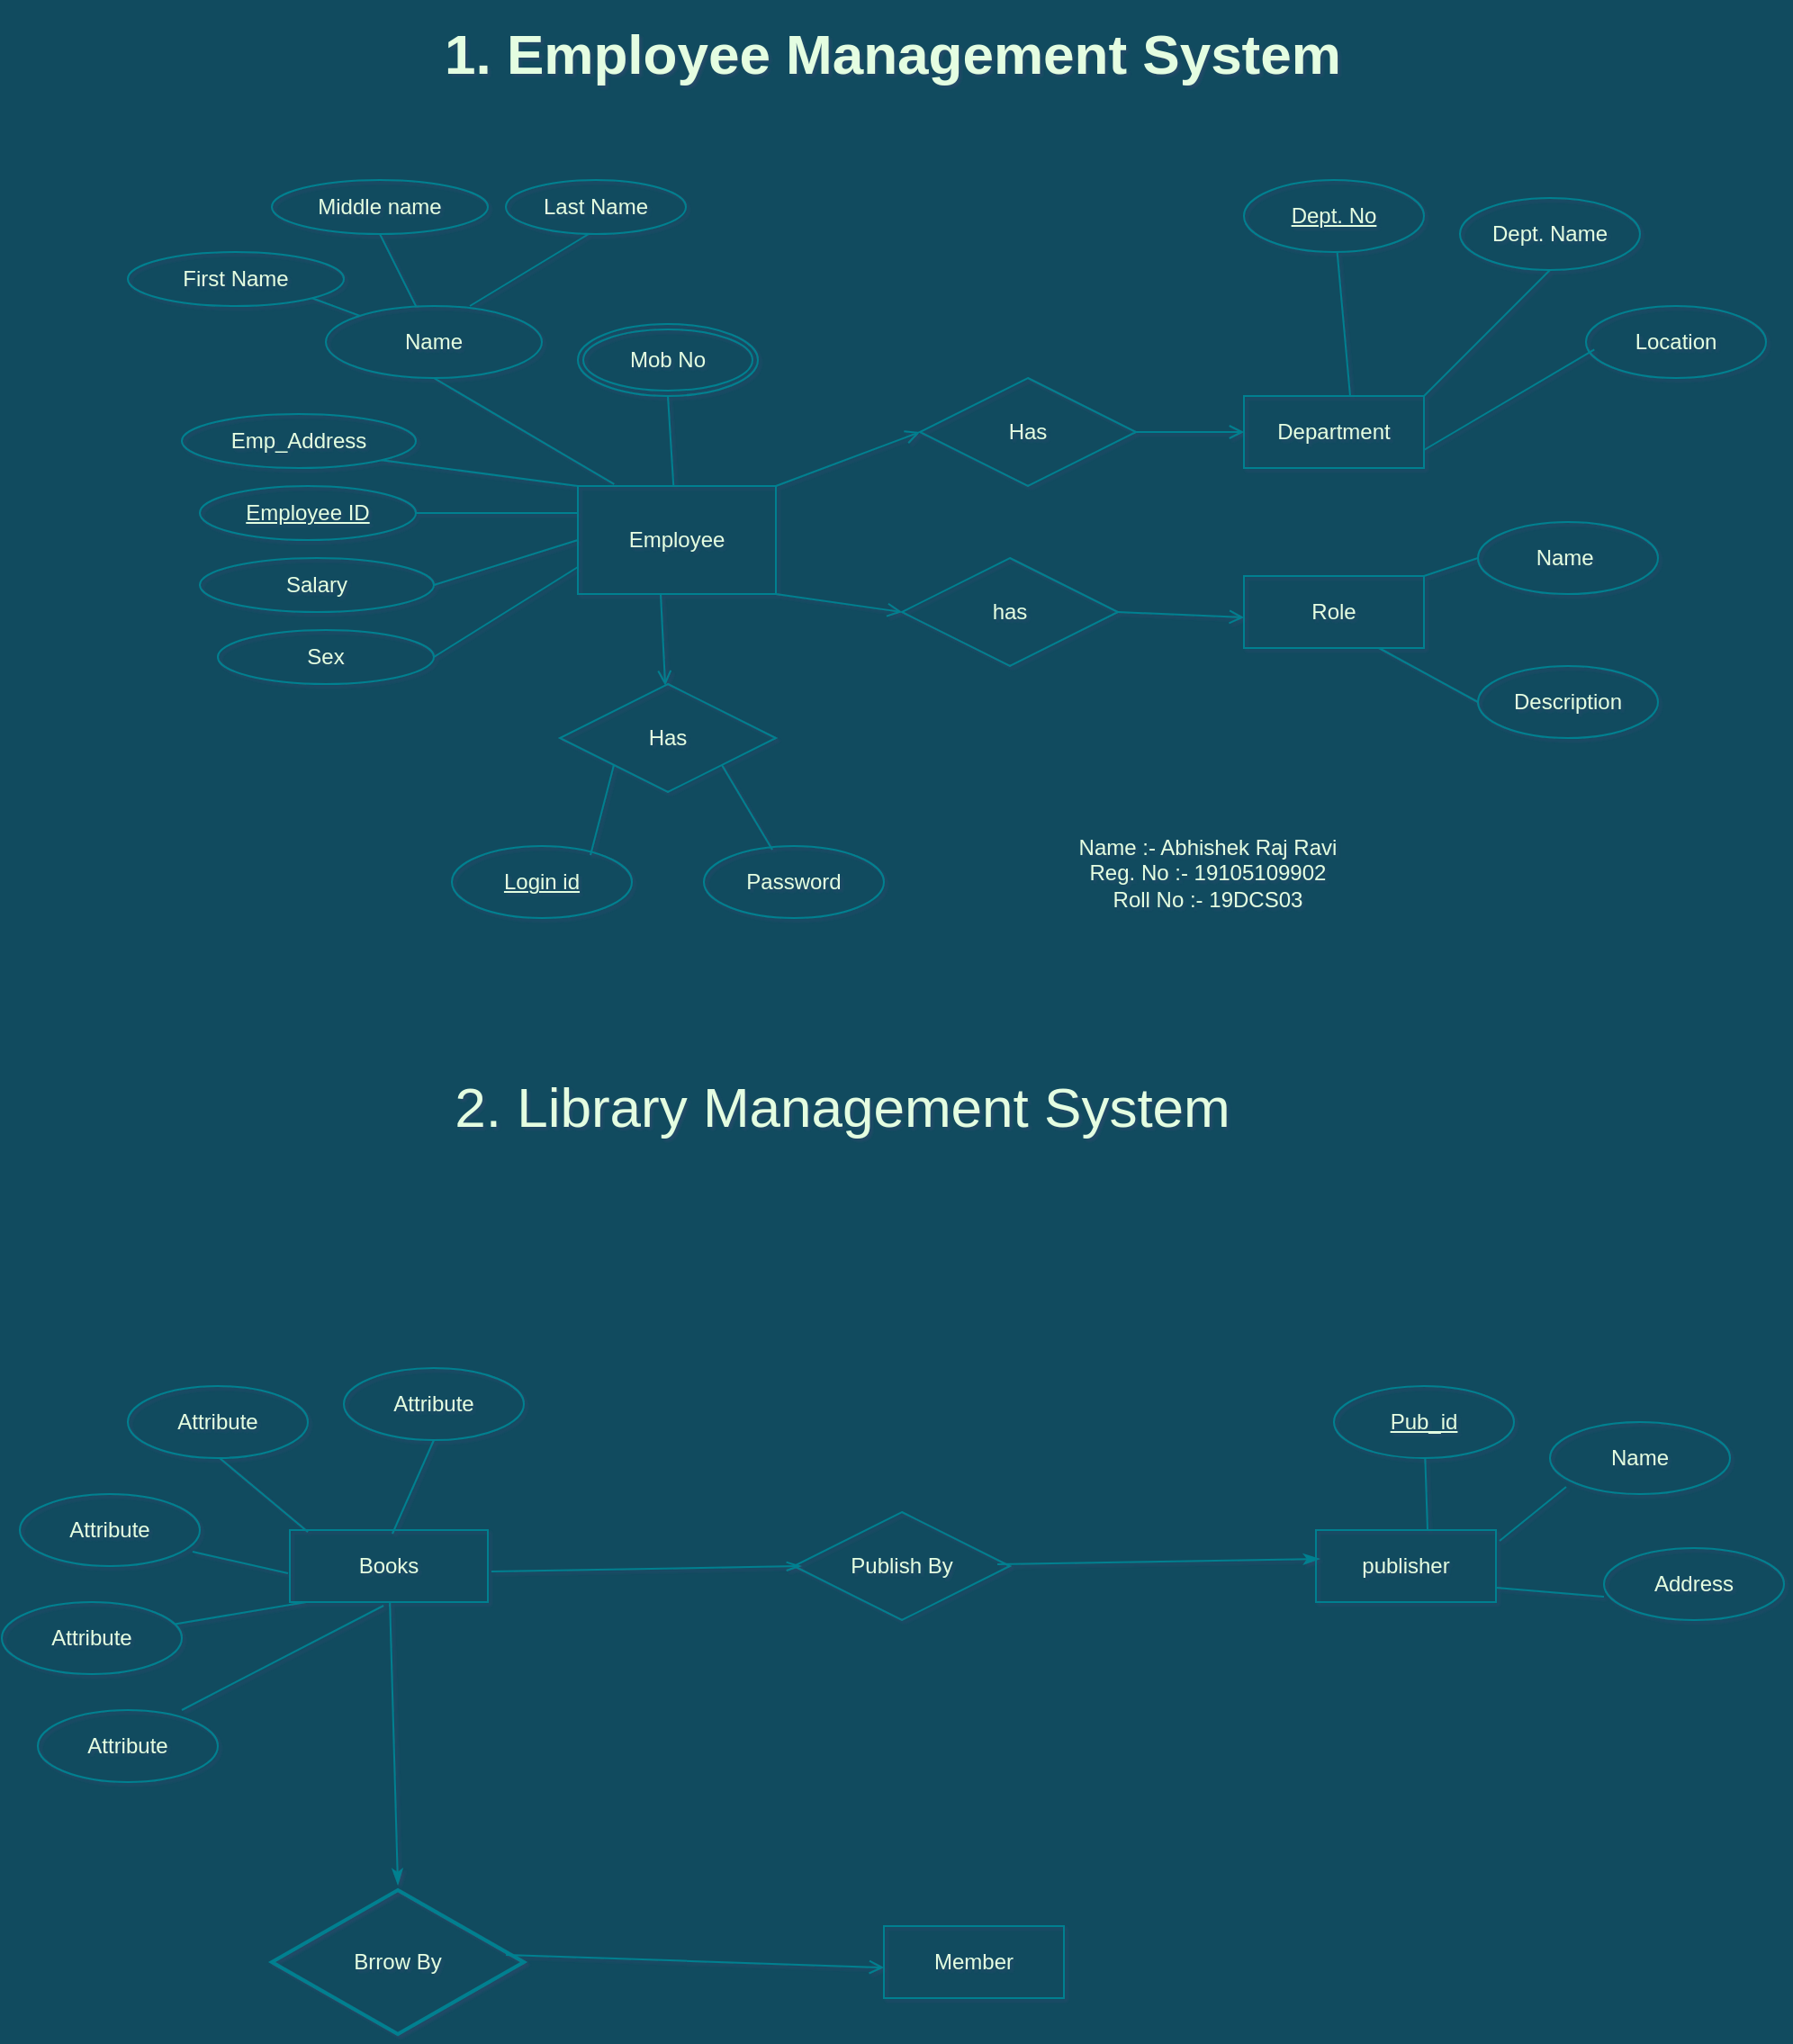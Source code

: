<mxfile version="13.6.2" type="github">
  <diagram id="kpHI0PAs08cbokcpHM6N" name="Page-1">
    <mxGraphModel dx="941" dy="401" grid="1" gridSize="10" guides="0" tooltips="1" connect="0" arrows="0" fold="1" page="1" pageScale="1" pageWidth="1169" pageHeight="1654" background="#114B5F" math="0" shadow="1">
      <root>
        <mxCell id="0" />
        <mxCell id="1" parent="0" />
        <mxCell id="QWLJbSfea73I5IA6TglM-44" style="edgeStyle=none;orthogonalLoop=1;jettySize=auto;html=1;exitX=0.5;exitY=1;exitDx=0;exitDy=0;endSize=6;strokeWidth=1;fontColor=#E4FDE1;strokeColor=#028090;endArrow=none;endFill=0;labelBackgroundColor=#114B5F;" parent="1" source="QWLJbSfea73I5IA6TglM-33" target="QWLJbSfea73I5IA6TglM-23" edge="1">
          <mxGeometry relative="1" as="geometry" />
        </mxCell>
        <mxCell id="QWLJbSfea73I5IA6TglM-52" style="edgeStyle=none;orthogonalLoop=1;jettySize=auto;html=1;exitX=1;exitY=0;exitDx=0;exitDy=0;entryX=0;entryY=0.5;entryDx=0;entryDy=0;endSize=6;strokeWidth=1;fontColor=#E4FDE1;strokeColor=#028090;endArrow=open;endFill=0;labelBackgroundColor=#114B5F;" parent="1" target="QWLJbSfea73I5IA6TglM-50" edge="1">
          <mxGeometry relative="1" as="geometry">
            <mxPoint x="490" y="340" as="sourcePoint" />
          </mxGeometry>
        </mxCell>
        <mxCell id="QWLJbSfea73I5IA6TglM-53" style="edgeStyle=none;orthogonalLoop=1;jettySize=auto;html=1;exitX=1;exitY=1;exitDx=0;exitDy=0;entryX=0;entryY=0.5;entryDx=0;entryDy=0;endSize=6;strokeWidth=1;fontColor=#E4FDE1;strokeColor=#028090;endArrow=open;endFill=0;labelBackgroundColor=#114B5F;" parent="1" target="QWLJbSfea73I5IA6TglM-51" edge="1">
          <mxGeometry relative="1" as="geometry">
            <mxPoint x="490" y="400" as="sourcePoint" />
          </mxGeometry>
        </mxCell>
        <mxCell id="QWLJbSfea73I5IA6TglM-11" value="Employee" style="whiteSpace=wrap;html=1;fillColor=none;fontColor=#E4FDE1;strokeColor=#028090;" parent="1" vertex="1">
          <mxGeometry x="380" y="340" width="110" height="60" as="geometry" />
        </mxCell>
        <mxCell id="QWLJbSfea73I5IA6TglM-47" style="edgeStyle=none;orthogonalLoop=1;jettySize=auto;html=1;exitX=1;exitY=0.5;exitDx=0;exitDy=0;entryX=0;entryY=0.5;entryDx=0;entryDy=0;endSize=6;strokeWidth=1;fontColor=#E4FDE1;strokeColor=#028090;endArrow=none;endFill=0;labelBackgroundColor=#114B5F;" parent="1" source="QWLJbSfea73I5IA6TglM-14" target="QWLJbSfea73I5IA6TglM-11" edge="1">
          <mxGeometry relative="1" as="geometry" />
        </mxCell>
        <mxCell id="QWLJbSfea73I5IA6TglM-14" value="Salary" style="ellipse;whiteSpace=wrap;html=1;fillColor=none;fontColor=#E4FDE1;strokeColor=#028090;" parent="1" vertex="1">
          <mxGeometry x="170" y="380" width="130" height="30" as="geometry" />
        </mxCell>
        <mxCell id="QWLJbSfea73I5IA6TglM-18" style="edgeStyle=none;orthogonalLoop=1;jettySize=auto;html=1;exitX=1;exitY=1;exitDx=0;exitDy=0;entryX=1;entryY=1;entryDx=0;entryDy=0;fontColor=#E4FDE1;strokeColor=#028090;labelBackgroundColor=#114B5F;" parent="1" source="QWLJbSfea73I5IA6TglM-15" target="QWLJbSfea73I5IA6TglM-15" edge="1">
          <mxGeometry relative="1" as="geometry">
            <mxPoint x="322" y="300" as="targetPoint" />
          </mxGeometry>
        </mxCell>
        <mxCell id="QWLJbSfea73I5IA6TglM-46" style="edgeStyle=none;orthogonalLoop=1;jettySize=auto;html=1;exitX=1;exitY=0.5;exitDx=0;exitDy=0;entryX=0;entryY=0.25;entryDx=0;entryDy=0;endSize=6;strokeWidth=1;fontColor=#E4FDE1;endArrow=none;endFill=0;strokeColor=#028090;labelBackgroundColor=#114B5F;" parent="1" source="QWLJbSfea73I5IA6TglM-15" target="QWLJbSfea73I5IA6TglM-11" edge="1">
          <mxGeometry relative="1" as="geometry" />
        </mxCell>
        <mxCell id="QWLJbSfea73I5IA6TglM-15" value="Employee ID" style="ellipse;whiteSpace=wrap;html=1;fontStyle=4;fillColor=none;fontColor=#E4FDE1;strokeColor=#028090;" parent="1" vertex="1">
          <mxGeometry x="170" y="340" width="120" height="30" as="geometry" />
        </mxCell>
        <mxCell id="QWLJbSfea73I5IA6TglM-16" style="edgeStyle=none;orthogonalLoop=1;jettySize=auto;html=1;entryX=0.5;entryY=1;entryDx=0;entryDy=0;fontColor=#E4FDE1;strokeColor=#028090;labelBackgroundColor=#114B5F;" parent="1" source="QWLJbSfea73I5IA6TglM-15" target="QWLJbSfea73I5IA6TglM-15" edge="1">
          <mxGeometry relative="1" as="geometry" />
        </mxCell>
        <mxCell id="QWLJbSfea73I5IA6TglM-45" style="edgeStyle=none;orthogonalLoop=1;jettySize=auto;html=1;exitX=1;exitY=1;exitDx=0;exitDy=0;entryX=0;entryY=0;entryDx=0;entryDy=0;endSize=6;strokeWidth=1;fontColor=#E4FDE1;endArrow=none;endFill=0;strokeColor=#028090;labelBackgroundColor=#114B5F;" parent="1" source="QWLJbSfea73I5IA6TglM-20" target="QWLJbSfea73I5IA6TglM-11" edge="1">
          <mxGeometry relative="1" as="geometry" />
        </mxCell>
        <mxCell id="QWLJbSfea73I5IA6TglM-20" value="Emp_Address" style="ellipse;whiteSpace=wrap;html=1;fillColor=none;fontColor=#E4FDE1;strokeColor=#028090;" parent="1" vertex="1">
          <mxGeometry x="160" y="300" width="130" height="30" as="geometry" />
        </mxCell>
        <mxCell id="QWLJbSfea73I5IA6TglM-49" style="edgeStyle=none;orthogonalLoop=1;jettySize=auto;html=1;exitX=0.5;exitY=1;exitDx=0;exitDy=0;entryX=0.183;entryY=-0.017;entryDx=0;entryDy=0;entryPerimeter=0;endSize=6;strokeWidth=1;fontColor=#E4FDE1;strokeColor=#028090;endArrow=none;endFill=0;labelBackgroundColor=#114B5F;" parent="1" source="QWLJbSfea73I5IA6TglM-23" target="QWLJbSfea73I5IA6TglM-11" edge="1">
          <mxGeometry relative="1" as="geometry" />
        </mxCell>
        <mxCell id="QWLJbSfea73I5IA6TglM-23" value="Name" style="ellipse;whiteSpace=wrap;html=1;fillColor=none;fontColor=#E4FDE1;strokeColor=#028090;" parent="1" vertex="1">
          <mxGeometry x="240" y="240" width="120" height="40" as="geometry" />
        </mxCell>
        <mxCell id="QWLJbSfea73I5IA6TglM-48" style="edgeStyle=none;orthogonalLoop=1;jettySize=auto;html=1;exitX=1;exitY=0.5;exitDx=0;exitDy=0;entryX=0;entryY=0.75;entryDx=0;entryDy=0;endSize=6;strokeWidth=1;fontColor=#E4FDE1;strokeColor=#028090;endArrow=none;endFill=0;labelBackgroundColor=#114B5F;" parent="1" source="QWLJbSfea73I5IA6TglM-25" target="QWLJbSfea73I5IA6TglM-11" edge="1">
          <mxGeometry relative="1" as="geometry" />
        </mxCell>
        <mxCell id="QWLJbSfea73I5IA6TglM-25" value="Sex" style="ellipse;whiteSpace=wrap;html=1;fillColor=none;fontColor=#E4FDE1;strokeColor=#028090;" parent="1" vertex="1">
          <mxGeometry x="180" y="420" width="120" height="30" as="geometry" />
        </mxCell>
        <mxCell id="QWLJbSfea73I5IA6TglM-37" style="edgeStyle=none;orthogonalLoop=1;jettySize=auto;html=1;exitX=1;exitY=1;exitDx=0;exitDy=0;endSize=6;strokeWidth=1;fontColor=#E4FDE1;endArrow=none;endFill=0;strokeColor=#028090;labelBackgroundColor=#114B5F;" parent="1" source="QWLJbSfea73I5IA6TglM-31" target="QWLJbSfea73I5IA6TglM-23" edge="1">
          <mxGeometry relative="1" as="geometry" />
        </mxCell>
        <mxCell id="QWLJbSfea73I5IA6TglM-31" value="First Name" style="ellipse;whiteSpace=wrap;html=1;fillColor=none;fontColor=#E4FDE1;strokeColor=#028090;" parent="1" vertex="1">
          <mxGeometry x="130" y="210" width="120" height="30" as="geometry" />
        </mxCell>
        <mxCell id="QWLJbSfea73I5IA6TglM-33" value="Middle name" style="ellipse;whiteSpace=wrap;html=1;fillColor=none;fontColor=#E4FDE1;strokeColor=#028090;" parent="1" vertex="1">
          <mxGeometry x="210" y="170" width="120" height="30" as="geometry" />
        </mxCell>
        <mxCell id="QWLJbSfea73I5IA6TglM-39" value="Last Name" style="ellipse;whiteSpace=wrap;html=1;align=center;fillColor=none;fontColor=#E4FDE1;strokeColor=#028090;" parent="1" vertex="1">
          <mxGeometry x="340" y="170" width="100" height="30" as="geometry" />
        </mxCell>
        <mxCell id="QWLJbSfea73I5IA6TglM-43" style="edgeStyle=none;orthogonalLoop=1;jettySize=auto;html=1;exitX=0.5;exitY=1;exitDx=0;exitDy=0;endSize=6;strokeWidth=1;fontColor=#E4FDE1;strokeColor=#028090;startArrow=none;startFill=0;endArrow=none;endFill=0;labelBackgroundColor=#114B5F;" parent="1" source="QWLJbSfea73I5IA6TglM-42" target="QWLJbSfea73I5IA6TglM-11" edge="1">
          <mxGeometry relative="1" as="geometry" />
        </mxCell>
        <mxCell id="QWLJbSfea73I5IA6TglM-42" value="Mob No" style="ellipse;shape=doubleEllipse;margin=3;whiteSpace=wrap;html=1;align=center;fillColor=none;fontColor=#E4FDE1;strokeColor=#028090;" parent="1" vertex="1">
          <mxGeometry x="380" y="250" width="100" height="40" as="geometry" />
        </mxCell>
        <mxCell id="QWLJbSfea73I5IA6TglM-55" style="edgeStyle=none;orthogonalLoop=1;jettySize=auto;html=1;exitX=1;exitY=0.5;exitDx=0;exitDy=0;entryX=0;entryY=0.5;entryDx=0;entryDy=0;endSize=6;strokeWidth=1;fontColor=#E4FDE1;strokeColor=#028090;endArrow=open;endFill=0;labelBackgroundColor=#114B5F;" parent="1" source="QWLJbSfea73I5IA6TglM-50" target="QWLJbSfea73I5IA6TglM-54" edge="1">
          <mxGeometry relative="1" as="geometry" />
        </mxCell>
        <mxCell id="QWLJbSfea73I5IA6TglM-50" value="Has" style="shape=rhombus;perimeter=rhombusPerimeter;whiteSpace=wrap;html=1;align=center;fillColor=none;fontColor=#E4FDE1;strokeColor=#028090;" parent="1" vertex="1">
          <mxGeometry x="570" y="280" width="120" height="60" as="geometry" />
        </mxCell>
        <mxCell id="QWLJbSfea73I5IA6TglM-58" style="edgeStyle=none;orthogonalLoop=1;jettySize=auto;html=1;exitX=1;exitY=0.5;exitDx=0;exitDy=0;endSize=6;strokeWidth=1;fontColor=#E4FDE1;entryX=0;entryY=0.575;entryDx=0;entryDy=0;entryPerimeter=0;strokeColor=#028090;endArrow=open;endFill=0;labelBackgroundColor=#114B5F;" parent="1" source="QWLJbSfea73I5IA6TglM-51" target="QWLJbSfea73I5IA6TglM-56" edge="1">
          <mxGeometry relative="1" as="geometry">
            <mxPoint x="770" y="450" as="targetPoint" />
          </mxGeometry>
        </mxCell>
        <mxCell id="QWLJbSfea73I5IA6TglM-51" value="has" style="shape=rhombus;perimeter=rhombusPerimeter;whiteSpace=wrap;html=1;align=center;fillColor=none;fontColor=#E4FDE1;strokeColor=#028090;" parent="1" vertex="1">
          <mxGeometry x="560" y="380" width="120" height="60" as="geometry" />
        </mxCell>
        <mxCell id="QWLJbSfea73I5IA6TglM-54" value="Department" style="whiteSpace=wrap;html=1;align=center;fillColor=none;fontColor=#E4FDE1;strokeColor=#028090;" parent="1" vertex="1">
          <mxGeometry x="750" y="290" width="100" height="40" as="geometry" />
        </mxCell>
        <mxCell id="QWLJbSfea73I5IA6TglM-56" value="Role" style="whiteSpace=wrap;html=1;align=center;fillColor=none;fontColor=#E4FDE1;strokeColor=#028090;" parent="1" vertex="1">
          <mxGeometry x="750" y="390" width="100" height="40" as="geometry" />
        </mxCell>
        <mxCell id="QWLJbSfea73I5IA6TglM-57" style="edgeStyle=none;orthogonalLoop=1;jettySize=auto;html=1;entryX=0;entryY=0.5;entryDx=0;entryDy=0;endSize=6;strokeWidth=1;fontColor=#E4FDE1;strokeColor=#028090;labelBackgroundColor=#114B5F;" parent="1" source="QWLJbSfea73I5IA6TglM-56" target="QWLJbSfea73I5IA6TglM-56" edge="1">
          <mxGeometry relative="1" as="geometry" />
        </mxCell>
        <mxCell id="QWLJbSfea73I5IA6TglM-63" style="edgeStyle=none;orthogonalLoop=1;jettySize=auto;html=1;exitX=0.5;exitY=1;exitDx=0;exitDy=0;entryX=1;entryY=0;entryDx=0;entryDy=0;endSize=6;strokeWidth=1;fontColor=#E4FDE1;strokeColor=#028090;endArrow=none;endFill=0;labelBackgroundColor=#114B5F;" parent="1" source="QWLJbSfea73I5IA6TglM-59" target="QWLJbSfea73I5IA6TglM-54" edge="1">
          <mxGeometry relative="1" as="geometry" />
        </mxCell>
        <mxCell id="QWLJbSfea73I5IA6TglM-59" value="Dept. Name" style="ellipse;whiteSpace=wrap;html=1;align=center;fillColor=none;fontColor=#E4FDE1;strokeColor=#028090;" parent="1" vertex="1">
          <mxGeometry x="870" y="180" width="100" height="40" as="geometry" />
        </mxCell>
        <mxCell id="QWLJbSfea73I5IA6TglM-64" style="edgeStyle=none;orthogonalLoop=1;jettySize=auto;html=1;exitX=0;exitY=1;exitDx=0;exitDy=0;entryX=1;entryY=0.75;entryDx=0;entryDy=0;endSize=6;strokeWidth=1;fontColor=#E4FDE1;strokeColor=#028090;endArrow=none;endFill=0;labelBackgroundColor=#114B5F;" parent="1" target="QWLJbSfea73I5IA6TglM-54" edge="1">
          <mxGeometry relative="1" as="geometry">
            <mxPoint x="944.645" y="264.142" as="sourcePoint" />
          </mxGeometry>
        </mxCell>
        <mxCell id="QWLJbSfea73I5IA6TglM-60" value="Location" style="ellipse;whiteSpace=wrap;html=1;align=center;fillColor=none;fontColor=#E4FDE1;strokeColor=#028090;" parent="1" vertex="1">
          <mxGeometry x="940" y="240" width="100" height="40" as="geometry" />
        </mxCell>
        <mxCell id="QWLJbSfea73I5IA6TglM-62" style="edgeStyle=none;orthogonalLoop=1;jettySize=auto;html=1;entryX=0.59;entryY=0;entryDx=0;entryDy=0;entryPerimeter=0;endSize=6;strokeWidth=1;fontColor=#E4FDE1;strokeColor=#028090;endArrow=none;endFill=0;labelBackgroundColor=#114B5F;" parent="1" source="QWLJbSfea73I5IA6TglM-61" target="QWLJbSfea73I5IA6TglM-54" edge="1">
          <mxGeometry relative="1" as="geometry" />
        </mxCell>
        <mxCell id="QWLJbSfea73I5IA6TglM-61" value="Dept. No" style="ellipse;whiteSpace=wrap;html=1;align=center;fontStyle=4;fillColor=none;fontColor=#E4FDE1;strokeColor=#028090;" parent="1" vertex="1">
          <mxGeometry x="750" y="170" width="100" height="40" as="geometry" />
        </mxCell>
        <mxCell id="QWLJbSfea73I5IA6TglM-69" style="edgeStyle=none;orthogonalLoop=1;jettySize=auto;html=1;exitX=0;exitY=0.5;exitDx=0;exitDy=0;entryX=1;entryY=0;entryDx=0;entryDy=0;endSize=6;strokeWidth=1;fontColor=#E4FDE1;strokeColor=#028090;endArrow=none;endFill=0;labelBackgroundColor=#114B5F;" parent="1" source="QWLJbSfea73I5IA6TglM-67" target="QWLJbSfea73I5IA6TglM-56" edge="1">
          <mxGeometry relative="1" as="geometry" />
        </mxCell>
        <mxCell id="QWLJbSfea73I5IA6TglM-67" value="Name&amp;nbsp;" style="ellipse;whiteSpace=wrap;html=1;align=center;fillColor=none;fontColor=#E4FDE1;strokeColor=#028090;" parent="1" vertex="1">
          <mxGeometry x="880" y="360" width="100" height="40" as="geometry" />
        </mxCell>
        <mxCell id="QWLJbSfea73I5IA6TglM-70" style="edgeStyle=none;orthogonalLoop=1;jettySize=auto;html=1;exitX=0;exitY=0.5;exitDx=0;exitDy=0;entryX=0.75;entryY=1;entryDx=0;entryDy=0;endSize=6;strokeWidth=1;fontColor=#E4FDE1;strokeColor=#028090;endArrow=none;endFill=0;labelBackgroundColor=#114B5F;" parent="1" source="QWLJbSfea73I5IA6TglM-68" target="QWLJbSfea73I5IA6TglM-56" edge="1">
          <mxGeometry relative="1" as="geometry" />
        </mxCell>
        <mxCell id="QWLJbSfea73I5IA6TglM-68" value="Description" style="ellipse;whiteSpace=wrap;html=1;align=center;fillColor=none;fontColor=#E4FDE1;strokeColor=#028090;" parent="1" vertex="1">
          <mxGeometry x="880" y="440" width="100" height="40" as="geometry" />
        </mxCell>
        <mxCell id="QWLJbSfea73I5IA6TglM-72" style="edgeStyle=none;orthogonalLoop=1;jettySize=auto;html=1;endSize=6;strokeWidth=1;fontColor=#E4FDE1;strokeColor=#028090;endArrow=open;endFill=0;labelBackgroundColor=#114B5F;" parent="1" target="QWLJbSfea73I5IA6TglM-71" edge="1">
          <mxGeometry relative="1" as="geometry">
            <mxPoint x="426" y="400" as="sourcePoint" />
          </mxGeometry>
        </mxCell>
        <mxCell id="QWLJbSfea73I5IA6TglM-78" style="edgeStyle=none;orthogonalLoop=1;jettySize=auto;html=1;exitX=0;exitY=1;exitDx=0;exitDy=0;entryX=0.77;entryY=0.125;entryDx=0;entryDy=0;entryPerimeter=0;endSize=6;strokeWidth=1;fontColor=#E4FDE1;strokeColor=#028090;endArrow=none;endFill=0;labelBackgroundColor=#114B5F;" parent="1" source="QWLJbSfea73I5IA6TglM-71" target="QWLJbSfea73I5IA6TglM-75" edge="1">
          <mxGeometry relative="1" as="geometry" />
        </mxCell>
        <mxCell id="QWLJbSfea73I5IA6TglM-79" style="edgeStyle=none;orthogonalLoop=1;jettySize=auto;html=1;exitX=1;exitY=1;exitDx=0;exitDy=0;entryX=0.38;entryY=0.05;entryDx=0;entryDy=0;entryPerimeter=0;endSize=6;strokeWidth=1;fontColor=#E4FDE1;strokeColor=#028090;endArrow=none;endFill=0;labelBackgroundColor=#114B5F;" parent="1" source="QWLJbSfea73I5IA6TglM-71" target="QWLJbSfea73I5IA6TglM-74" edge="1">
          <mxGeometry relative="1" as="geometry" />
        </mxCell>
        <mxCell id="QWLJbSfea73I5IA6TglM-71" value="Has" style="shape=rhombus;perimeter=rhombusPerimeter;whiteSpace=wrap;html=1;align=center;fillColor=none;fontColor=#E4FDE1;strokeColor=#028090;" parent="1" vertex="1">
          <mxGeometry x="370" y="450" width="120" height="60" as="geometry" />
        </mxCell>
        <mxCell id="QWLJbSfea73I5IA6TglM-74" value="Password" style="ellipse;whiteSpace=wrap;html=1;align=center;fillColor=none;fontColor=#E4FDE1;strokeColor=#028090;" parent="1" vertex="1">
          <mxGeometry x="450" y="540" width="100" height="40" as="geometry" />
        </mxCell>
        <mxCell id="QWLJbSfea73I5IA6TglM-75" value="Login id" style="ellipse;whiteSpace=wrap;html=1;align=center;fontStyle=4;fillColor=none;fontColor=#E4FDE1;strokeColor=#028090;" parent="1" vertex="1">
          <mxGeometry x="310" y="540" width="100" height="40" as="geometry" />
        </mxCell>
        <mxCell id="QWLJbSfea73I5IA6TglM-80" value="Name :- Abhishek Raj Ravi&lt;br&gt;Reg. No :- 19105109902&lt;br&gt;Roll No :- 19DCS03" style="whiteSpace=wrap;html=1;absoluteArcSize=1;arcSize=14;strokeWidth=2;fillColor=none;fontColor=#E4FDE1;strokeColor=none;" parent="1" vertex="1">
          <mxGeometry x="610" y="500" width="240" height="110" as="geometry" />
        </mxCell>
        <mxCell id="QWLJbSfea73I5IA6TglM-82" value="1. Employee Management System" style="text;align=center;verticalAlign=middle;fontColor=#E4FDE1;fontStyle=1;fontSize=31;labelBackgroundColor=none;labelBorderColor=none;whiteSpace=wrap;html=1;glass=0;" parent="1" vertex="1">
          <mxGeometry x="300" y="70" width="510" height="60" as="geometry" />
        </mxCell>
        <mxCell id="QWLJbSfea73I5IA6TglM-83" value="2. Library Management System" style="text;html=1;fillColor=none;align=center;verticalAlign=middle;whiteSpace=wrap;glass=0;labelBackgroundColor=none;fontSize=31;fontColor=#E4FDE1;" parent="1" vertex="1">
          <mxGeometry x="207" y="660" width="640" height="50" as="geometry" />
        </mxCell>
        <mxCell id="QWLJbSfea73I5IA6TglM-84" value="" style="endArrow=none;html=1;strokeWidth=1;fontColor=#E4FDE1;entryX=0.46;entryY=1;entryDx=0;entryDy=0;entryPerimeter=0;strokeColor=#028090;labelBackgroundColor=#114B5F;" parent="1" target="QWLJbSfea73I5IA6TglM-39" edge="1">
          <mxGeometry width="50" height="50" relative="1" as="geometry">
            <mxPoint x="320" y="240" as="sourcePoint" />
            <mxPoint x="360" y="230" as="targetPoint" />
            <Array as="points" />
          </mxGeometry>
        </mxCell>
        <mxCell id="QWLJbSfea73I5IA6TglM-86" value="Books" style="whiteSpace=wrap;html=1;align=center;strokeColor=#028090;fontColor=#E4FDE1;fillColor=none;" parent="1" vertex="1">
          <mxGeometry x="220" y="920" width="110" height="40" as="geometry" />
        </mxCell>
        <mxCell id="QWLJbSfea73I5IA6TglM-87" value="Publish By" style="shape=rhombus;perimeter=rhombusPerimeter;whiteSpace=wrap;html=1;align=center;strokeColor=#028090;fontColor=#E4FDE1;fillColor=none;" parent="1" vertex="1">
          <mxGeometry x="500" y="910" width="120" height="60" as="geometry" />
        </mxCell>
        <mxCell id="QWLJbSfea73I5IA6TglM-88" value="publisher" style="whiteSpace=wrap;html=1;align=center;strokeColor=#028090;fontColor=#E4FDE1;fillColor=none;" parent="1" vertex="1">
          <mxGeometry x="790" y="920" width="100" height="40" as="geometry" />
        </mxCell>
        <mxCell id="QWLJbSfea73I5IA6TglM-89" value="Attribute" style="ellipse;whiteSpace=wrap;html=1;align=center;strokeColor=#028090;fontColor=#E4FDE1;fillColor=none;" parent="1" vertex="1">
          <mxGeometry x="130" y="840" width="100" height="40" as="geometry" />
        </mxCell>
        <mxCell id="QWLJbSfea73I5IA6TglM-90" value="Attribute" style="ellipse;whiteSpace=wrap;html=1;align=center;strokeColor=#028090;fontColor=#E4FDE1;fillColor=none;" parent="1" vertex="1">
          <mxGeometry x="60" y="960" width="100" height="40" as="geometry" />
        </mxCell>
        <mxCell id="QWLJbSfea73I5IA6TglM-91" value="Attribute" style="ellipse;whiteSpace=wrap;html=1;align=center;strokeColor=#028090;fontColor=#E4FDE1;fillColor=none;" parent="1" vertex="1">
          <mxGeometry x="70" y="900" width="100" height="40" as="geometry" />
        </mxCell>
        <mxCell id="QWLJbSfea73I5IA6TglM-92" value="Attribute" style="ellipse;whiteSpace=wrap;html=1;align=center;strokeColor=#028090;fontColor=#E4FDE1;fillColor=none;" parent="1" vertex="1">
          <mxGeometry x="250" y="830" width="100" height="40" as="geometry" />
        </mxCell>
        <mxCell id="QWLJbSfea73I5IA6TglM-93" value="Attribute" style="ellipse;whiteSpace=wrap;html=1;align=center;strokeColor=#028090;fontColor=#E4FDE1;fillColor=none;" parent="1" vertex="1">
          <mxGeometry x="80" y="1020" width="100" height="40" as="geometry" />
        </mxCell>
        <mxCell id="QWLJbSfea73I5IA6TglM-95" value="" style="endArrow=none;html=1;exitX=0.518;exitY=0.05;exitDx=0;exitDy=0;exitPerimeter=0;strokeColor=#028090;fontColor=#E4FDE1;labelBackgroundColor=#114B5F;" parent="1" source="QWLJbSfea73I5IA6TglM-86" edge="1">
          <mxGeometry width="50" height="50" relative="1" as="geometry">
            <mxPoint x="250" y="920" as="sourcePoint" />
            <mxPoint x="300" y="870" as="targetPoint" />
          </mxGeometry>
        </mxCell>
        <mxCell id="QWLJbSfea73I5IA6TglM-96" value="" style="endArrow=none;html=1;exitX=0.51;exitY=1;exitDx=0;exitDy=0;exitPerimeter=0;entryX=0.091;entryY=0.025;entryDx=0;entryDy=0;entryPerimeter=0;strokeColor=#028090;fontColor=#E4FDE1;labelBackgroundColor=#114B5F;" parent="1" source="QWLJbSfea73I5IA6TglM-89" target="QWLJbSfea73I5IA6TglM-86" edge="1">
          <mxGeometry width="50" height="50" relative="1" as="geometry">
            <mxPoint x="210" y="890" as="sourcePoint" />
            <mxPoint x="233.02" y="838" as="targetPoint" />
          </mxGeometry>
        </mxCell>
        <mxCell id="QWLJbSfea73I5IA6TglM-97" value="" style="endArrow=none;html=1;exitX=0.96;exitY=0.8;exitDx=0;exitDy=0;exitPerimeter=0;entryX=-0.009;entryY=0.6;entryDx=0;entryDy=0;entryPerimeter=0;strokeColor=#028090;fontColor=#E4FDE1;labelBackgroundColor=#114B5F;" parent="1" source="QWLJbSfea73I5IA6TglM-91" target="QWLJbSfea73I5IA6TglM-86" edge="1">
          <mxGeometry width="50" height="50" relative="1" as="geometry">
            <mxPoint x="180" y="940" as="sourcePoint" />
            <mxPoint x="203.02" y="888" as="targetPoint" />
          </mxGeometry>
        </mxCell>
        <mxCell id="QWLJbSfea73I5IA6TglM-98" value="" style="endArrow=none;html=1;entryX=0.082;entryY=1;entryDx=0;entryDy=0;entryPerimeter=0;strokeColor=#028090;fontColor=#E4FDE1;labelBackgroundColor=#114B5F;" parent="1" source="QWLJbSfea73I5IA6TglM-90" target="QWLJbSfea73I5IA6TglM-86" edge="1">
          <mxGeometry width="50" height="50" relative="1" as="geometry">
            <mxPoint x="170" y="990" as="sourcePoint" />
            <mxPoint x="230" y="962" as="targetPoint" />
          </mxGeometry>
        </mxCell>
        <mxCell id="QWLJbSfea73I5IA6TglM-99" value="" style="endArrow=none;html=1;exitX=0.8;exitY=0;exitDx=0;exitDy=0;exitPerimeter=0;entryX=0.473;entryY=1.05;entryDx=0;entryDy=0;entryPerimeter=0;strokeColor=#028090;fontColor=#E4FDE1;labelBackgroundColor=#114B5F;" parent="1" source="QWLJbSfea73I5IA6TglM-93" target="QWLJbSfea73I5IA6TglM-86" edge="1">
          <mxGeometry width="50" height="50" relative="1" as="geometry">
            <mxPoint x="270" y="1040" as="sourcePoint" />
            <mxPoint x="293.02" y="988" as="targetPoint" />
          </mxGeometry>
        </mxCell>
        <mxCell id="QWLJbSfea73I5IA6TglM-100" value="" style="endArrow=openThin;html=1;exitX=1.018;exitY=0.575;exitDx=0;exitDy=0;exitPerimeter=0;endFill=0;entryX=0.033;entryY=0.5;entryDx=0;entryDy=0;entryPerimeter=0;strokeColor=#028090;fontColor=#E4FDE1;labelBackgroundColor=#114B5F;" parent="1" source="QWLJbSfea73I5IA6TglM-86" target="QWLJbSfea73I5IA6TglM-87" edge="1">
          <mxGeometry width="50" height="50" relative="1" as="geometry">
            <mxPoint x="400" y="940" as="sourcePoint" />
            <mxPoint x="499" y="943" as="targetPoint" />
          </mxGeometry>
        </mxCell>
        <mxCell id="QWLJbSfea73I5IA6TglM-101" value="" style="endArrow=classicThin;html=1;exitX=0.942;exitY=0.483;exitDx=0;exitDy=0;exitPerimeter=0;entryX=0.02;entryY=0.4;entryDx=0;entryDy=0;entryPerimeter=0;endFill=1;strokeColor=#028090;fontColor=#E4FDE1;labelBackgroundColor=#114B5F;" parent="1" source="QWLJbSfea73I5IA6TglM-87" target="QWLJbSfea73I5IA6TglM-88" edge="1">
          <mxGeometry width="50" height="50" relative="1" as="geometry">
            <mxPoint x="710" y="940" as="sourcePoint" />
            <mxPoint x="733.02" y="888" as="targetPoint" />
          </mxGeometry>
        </mxCell>
        <mxCell id="QWLJbSfea73I5IA6TglM-102" value="Address" style="ellipse;whiteSpace=wrap;html=1;align=center;strokeColor=#028090;fontColor=#E4FDE1;fillColor=none;" parent="1" vertex="1">
          <mxGeometry x="950" y="930" width="100" height="40" as="geometry" />
        </mxCell>
        <mxCell id="QWLJbSfea73I5IA6TglM-103" value="&lt;u&gt;Pub_id&lt;/u&gt;" style="ellipse;whiteSpace=wrap;html=1;align=center;strokeColor=#028090;fontColor=#E4FDE1;fillColor=none;" parent="1" vertex="1">
          <mxGeometry x="800" y="840" width="100" height="40" as="geometry" />
        </mxCell>
        <mxCell id="QWLJbSfea73I5IA6TglM-104" value="Name" style="ellipse;whiteSpace=wrap;html=1;align=center;strokeColor=#028090;fontColor=#E4FDE1;fillColor=none;" parent="1" vertex="1">
          <mxGeometry x="920" y="860" width="100" height="40" as="geometry" />
        </mxCell>
        <mxCell id="QWLJbSfea73I5IA6TglM-105" value="" style="endArrow=none;html=1;exitX=0;exitY=0.675;exitDx=0;exitDy=0;exitPerimeter=0;entryX=1;entryY=0.8;entryDx=0;entryDy=0;entryPerimeter=0;strokeColor=#028090;fontColor=#E4FDE1;labelBackgroundColor=#114B5F;" parent="1" source="QWLJbSfea73I5IA6TglM-102" target="QWLJbSfea73I5IA6TglM-88" edge="1">
          <mxGeometry width="50" height="50" relative="1" as="geometry">
            <mxPoint x="870" y="1060" as="sourcePoint" />
            <mxPoint x="890.01" y="1091" as="targetPoint" />
          </mxGeometry>
        </mxCell>
        <mxCell id="QWLJbSfea73I5IA6TglM-106" value="" style="endArrow=none;html=1;exitX=0.09;exitY=0.9;exitDx=0;exitDy=0;exitPerimeter=0;entryX=1.02;entryY=0.15;entryDx=0;entryDy=0;entryPerimeter=0;strokeColor=#028090;fontColor=#E4FDE1;labelBackgroundColor=#114B5F;" parent="1" source="QWLJbSfea73I5IA6TglM-104" target="QWLJbSfea73I5IA6TglM-88" edge="1">
          <mxGeometry width="50" height="50" relative="1" as="geometry">
            <mxPoint x="1077" y="960" as="sourcePoint" />
            <mxPoint x="920" y="947" as="targetPoint" />
          </mxGeometry>
        </mxCell>
        <mxCell id="QWLJbSfea73I5IA6TglM-107" value="" style="endArrow=none;html=1;entryX=0.62;entryY=0;entryDx=0;entryDy=0;entryPerimeter=0;strokeColor=#028090;fontColor=#E4FDE1;labelBackgroundColor=#114B5F;" parent="1" source="QWLJbSfea73I5IA6TglM-103" target="QWLJbSfea73I5IA6TglM-88" edge="1">
          <mxGeometry width="50" height="50" relative="1" as="geometry">
            <mxPoint x="840" y="900" as="sourcePoint" />
            <mxPoint x="899.02" y="870" as="targetPoint" />
          </mxGeometry>
        </mxCell>
        <mxCell id="QWLJbSfea73I5IA6TglM-108" value="Brrow By" style="strokeWidth=2;html=1;shape=mxgraph.flowchart.decision;whiteSpace=wrap;strokeColor=#028090;fontColor=#E4FDE1;fillColor=none;" parent="1" vertex="1">
          <mxGeometry x="210" y="1120" width="140" height="80" as="geometry" />
        </mxCell>
        <mxCell id="QWLJbSfea73I5IA6TglM-110" value="" style="endArrow=classicThin;html=1;endFill=1;entryX=0.5;entryY=-0.037;entryDx=0;entryDy=0;entryPerimeter=0;strokeColor=#028090;fontColor=#E4FDE1;labelBackgroundColor=#114B5F;" parent="1" source="QWLJbSfea73I5IA6TglM-86" target="QWLJbSfea73I5IA6TglM-108" edge="1">
          <mxGeometry width="50" height="50" relative="1" as="geometry">
            <mxPoint x="290" y="960" as="sourcePoint" />
            <mxPoint x="280" y="1110" as="targetPoint" />
          </mxGeometry>
        </mxCell>
        <mxCell id="QWLJbSfea73I5IA6TglM-111" value="Member" style="whiteSpace=wrap;html=1;align=center;strokeColor=#028090;fontColor=#E4FDE1;fillColor=none;" parent="1" vertex="1">
          <mxGeometry x="550" y="1140" width="100" height="40" as="geometry" />
        </mxCell>
        <mxCell id="QWLJbSfea73I5IA6TglM-112" value="" style="endArrow=open;html=1;exitX=0.929;exitY=0.45;exitDx=0;exitDy=0;exitPerimeter=0;entryX=0;entryY=0.576;entryDx=0;entryDy=0;entryPerimeter=0;endFill=0;strokeColor=#028090;fontColor=#E4FDE1;labelBackgroundColor=#114B5F;" parent="1" source="QWLJbSfea73I5IA6TglM-108" target="QWLJbSfea73I5IA6TglM-111" edge="1">
          <mxGeometry width="50" height="50" relative="1" as="geometry">
            <mxPoint x="370" y="1180" as="sourcePoint" />
            <mxPoint x="420" y="1130" as="targetPoint" />
          </mxGeometry>
        </mxCell>
      </root>
    </mxGraphModel>
  </diagram>
</mxfile>
